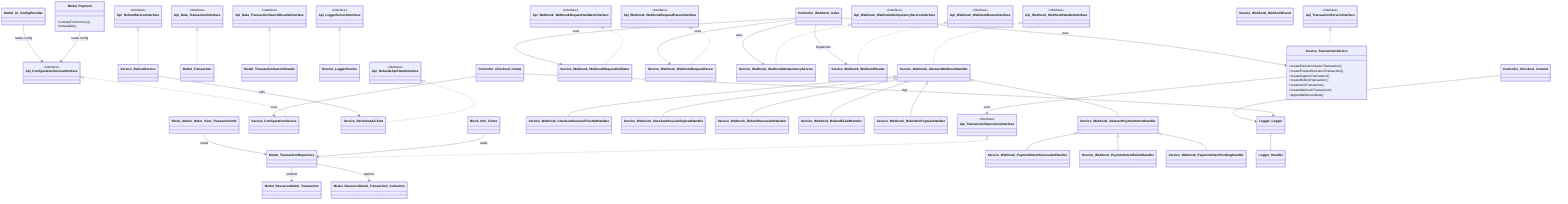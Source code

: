 %% Fintoc_Payment — UML Class Diagram (Mermaid)
classDiagram
  %% Api
  class Api_ConfigurationServiceInterface {<<interface>>}
  class Api_LoggerServiceInterface {<<interface>>}
  class Api_RefundServiceInterface {<<interface>>}
  class Api_RefundsApiClientInterface {<<interface>>}
  class Api_TransactionServiceInterface {<<interface>>}
  class Api_TransactionRepositoryInterface {<<interface>>}
  class Api_Data_TransactionInterface {<<interface>>}
  class Api_Data_TransactionSearchResultsInterface {<<interface>>}
  class Api_Webhook_WebhookRequestValidatorInterface {<<interface>>}
  class Api_Webhook_WebhookRequestParserInterface {<<interface>>}
  class Api_Webhook_WebhookIdempotencyServiceInterface {<<interface>>}
  class Api_Webhook_WebhookRouterInterface {<<interface>>}
  class Api_Webhook_WebhookHandlerInterface {<<interface>>}

  %% Model
  class Model_Payment {
    +canUseForCurrency()
    +isAvailable()
  }
  class Model_Transaction
  class Model_TransactionSearchResults
  class Model_TransactionRepository
  class Model_ResourceModel_Transaction
  class Model_ResourceModel_Transaction_Collection
  class Model_Ui_ConfigProvider

  %% Service
  class Service_ConfigurationService
  class Service_LoggerService
  class Service_RefundsApiClient
  class Service_RefundService
  class Service_TransactionService {
    +createPreAuthorizationTransaction()
    +createPostAuthorizationTransaction()
    +createCaptureTransaction()
    +createRefundTransaction()
    +createVoidTransaction()
    +createWebhookTransaction()
    +appendWebhookData()
  }
  class Service_Webhook_WebhookEvent
  class Service_Webhook_WebhookRequestValidator
  class Service_Webhook_WebhookRequestParser
  class Service_Webhook_WebhookIdempotencyService
  class Service_Webhook_WebhookRouter
  class Service_Webhook_AbstractWebhookHandler
  class Service_Webhook_AbstractPaymentIntentHandler
  class Service_Webhook_PaymentIntentSucceededHandler
  class Service_Webhook_PaymentIntentFailedHandler
  class Service_Webhook_PaymentIntentPendingHandler
  class Service_Webhook_CheckoutSessionFinishedHandler
  class Service_Webhook_CheckoutSessionExpiredHandler
  class Service_Webhook_RefundSucceededHandler
  class Service_Webhook_RefundFailedHandler
  class Service_Webhook_RefundInProgressHandler

  %% Controller
  class Controller_Checkout_Create
  class Controller_Checkout_Commit
  class Controller_Webhook_Index

  %% Logger
  class Logger_Logger
  class Logger_Handler

  %% Block (selected)
  class Block_Info_Fintoc
  class Block_Admin_Order_View_TransactionInfo

  %% Interfaces to implementations
  Api_ConfigurationServiceInterface <|.. Service_ConfigurationService
  Api_LoggerServiceInterface <|.. Service_LoggerService
  Api_RefundsApiClientInterface <|.. Service_RefundsApiClient
  Api_RefundServiceInterface <|.. Service_RefundService
  Api_TransactionServiceInterface <|.. Service_TransactionService
  Api_TransactionRepositoryInterface <|.. Model_TransactionRepository
  Api_Data_TransactionInterface <|.. Model_Transaction
  Api_Data_TransactionSearchResultsInterface <|.. Model_TransactionSearchResults

  Api_Webhook_WebhookRequestValidatorInterface <|.. Service_Webhook_WebhookRequestValidator
  Api_Webhook_WebhookRequestParserInterface <|.. Service_Webhook_WebhookRequestParser
  Api_Webhook_WebhookIdempotencyServiceInterface <|.. Service_Webhook_WebhookIdempotencyService
  Api_Webhook_WebhookRouterInterface <|.. Service_Webhook_WebhookRouter
  Api_Webhook_WebhookHandlerInterface <|.. Service_Webhook_AbstractWebhookHandler

  %% Inheritance among webhook handlers
  Service_Webhook_AbstractWebhookHandler <|-- Service_Webhook_AbstractPaymentIntentHandler
  Service_Webhook_AbstractPaymentIntentHandler <|-- Service_Webhook_PaymentIntentSucceededHandler
  Service_Webhook_AbstractPaymentIntentHandler <|-- Service_Webhook_PaymentIntentFailedHandler
  Service_Webhook_AbstractPaymentIntentHandler <|-- Service_Webhook_PaymentIntentPendingHandler
  Service_Webhook_AbstractWebhookHandler <|-- Service_Webhook_CheckoutSessionFinishedHandler
  Service_Webhook_AbstractWebhookHandler <|-- Service_Webhook_CheckoutSessionExpiredHandler
  Service_Webhook_AbstractWebhookHandler <|-- Service_Webhook_RefundSucceededHandler
  Service_Webhook_AbstractWebhookHandler <|-- Service_Webhook_RefundFailedHandler
  Service_Webhook_AbstractWebhookHandler <|-- Service_Webhook_RefundInProgressHandler

  %% Associations
  Controller_Webhook_Index --> Service_Webhook_WebhookRequestValidator : uses
  Controller_Webhook_Index --> Service_Webhook_WebhookRequestParser : uses
  Controller_Webhook_Index --> Service_Webhook_WebhookIdempotencyService : uses
  Controller_Webhook_Index --> Service_Webhook_WebhookRouter : dispatches
  Controller_Webhook_Index --> Service_TransactionService : uses
  Controller_Checkout_Create --> Service_ConfigurationService : uses
  Controller_Checkout_Create --> Logger_Logger : logs
  Controller_Checkout_Commit --> Logger_Logger : logs

  Model_TransactionRepository --> Model_ResourceModel_Transaction : persists
  Model_TransactionRepository --> Model_ResourceModel_Transaction_Collection : queries
  Service_TransactionService --> Api_TransactionRepositoryInterface : uses
  Service_RefundService --> Service_RefundsApiClient : calls
  Logger_Logger o-- Logger_Handler

  Model_Payment --> Api_ConfigurationServiceInterface : reads config
  Model_Ui_ConfigProvider --> Api_ConfigurationServiceInterface : reads config

  Block_Info_Fintoc --> Model_TransactionRepository : reads
  Block_Admin_Order_View_TransactionInfo --> Model_TransactionRepository : reads